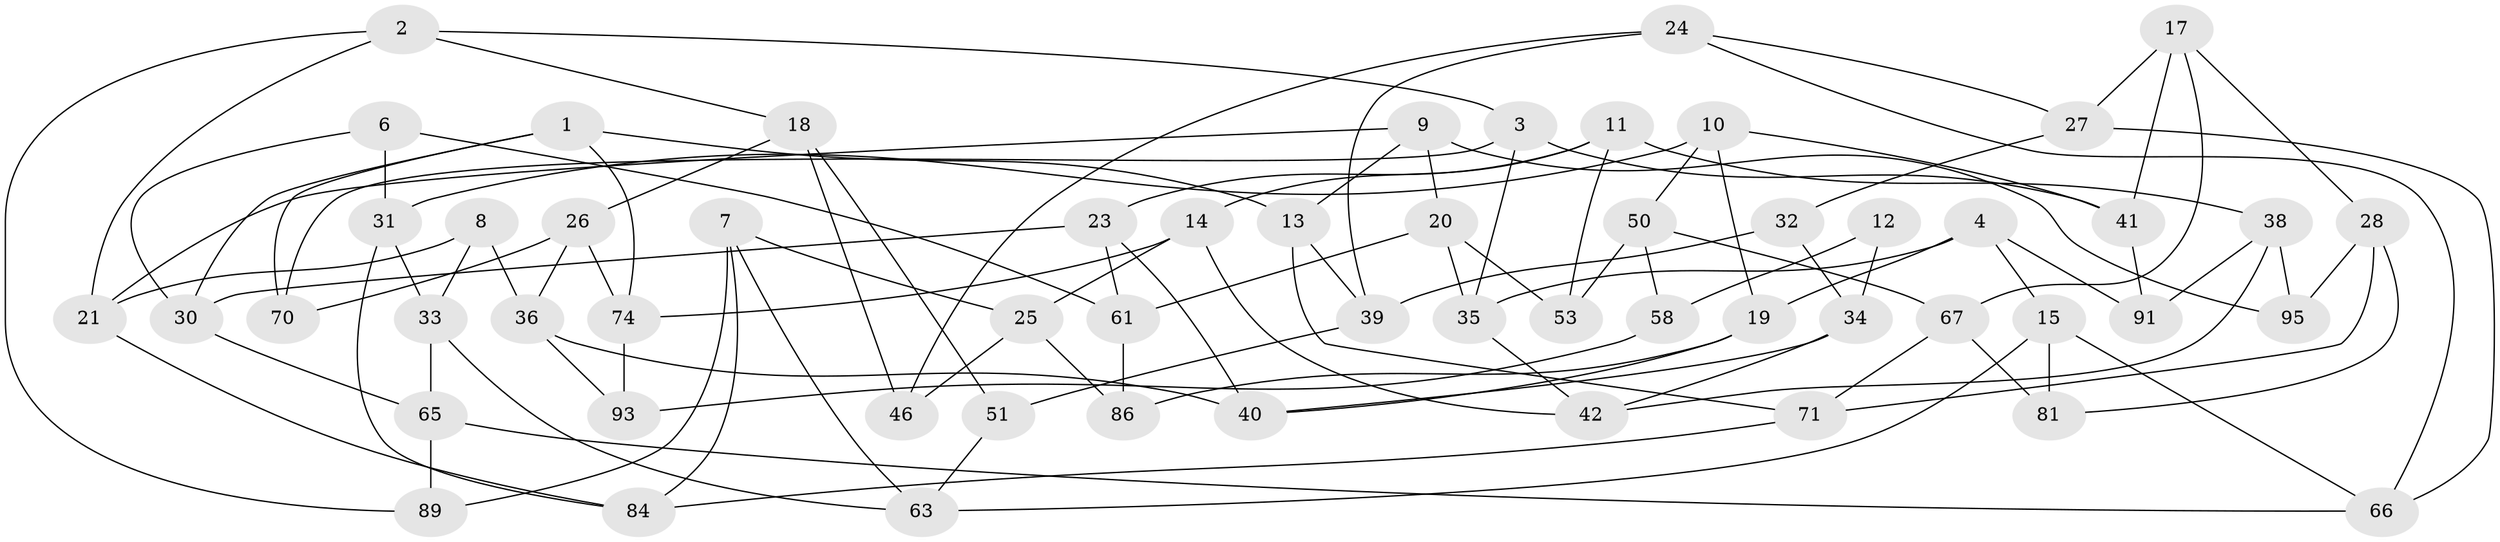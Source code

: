 // original degree distribution, {3: 1.0}
// Generated by graph-tools (version 1.1) at 2025/11/02/21/25 10:11:16]
// undirected, 57 vertices, 106 edges
graph export_dot {
graph [start="1"]
  node [color=gray90,style=filled];
  1 [super="+68"];
  2 [super="+5"];
  3 [super="+29"];
  4 [super="+83"];
  6;
  7 [super="+16"];
  8;
  9 [super="+44"];
  10 [super="+79"];
  11 [super="+80"];
  12;
  13 [super="+59"];
  14 [super="+52"];
  15 [super="+97"];
  17 [super="+73"];
  18 [super="+85"];
  19 [super="+22"];
  20 [super="+37"];
  21 [super="+54"];
  23 [super="+43"];
  24 [super="+62"];
  25 [super="+48"];
  26 [super="+94"];
  27 [super="+60"];
  28 [super="+45"];
  30 [super="+82"];
  31 [super="+75"];
  32;
  33 [super="+77"];
  34 [super="+49"];
  35 [super="+57"];
  36 [super="+64"];
  38 [super="+78"];
  39 [super="+76"];
  40 [super="+56"];
  41 [super="+47"];
  42 [super="+55"];
  46;
  50 [super="+87"];
  51;
  53;
  58 [super="+100"];
  61 [super="+72"];
  63 [super="+88"];
  65 [super="+92"];
  66 [super="+69"];
  67 [super="+96"];
  70;
  71 [super="+98"];
  74 [super="+90"];
  81;
  84 [super="+99"];
  86;
  89;
  91;
  93;
  95;
  1 -- 74;
  1 -- 30;
  1 -- 13;
  1 -- 70;
  2 -- 21;
  2 -- 18;
  2 -- 89;
  2 -- 3;
  3 -- 35;
  3 -- 41;
  3 -- 70;
  4 -- 15;
  4 -- 91;
  4 -- 19;
  4 -- 35;
  6 -- 61;
  6 -- 31;
  6 -- 30;
  7 -- 25;
  7 -- 63;
  7 -- 89;
  7 -- 84;
  8 -- 33;
  8 -- 21;
  8 -- 36;
  9 -- 13;
  9 -- 21;
  9 -- 20;
  9 -- 95;
  10 -- 50;
  10 -- 41;
  10 -- 19;
  10 -- 31;
  11 -- 53;
  11 -- 38;
  11 -- 14;
  11 -- 23;
  12 -- 58 [weight=2];
  12 -- 34;
  13 -- 39;
  13 -- 71;
  14 -- 25;
  14 -- 42;
  14 -- 74;
  15 -- 81;
  15 -- 66;
  15 -- 63;
  17 -- 67;
  17 -- 27;
  17 -- 28;
  17 -- 41;
  18 -- 46;
  18 -- 51;
  18 -- 26;
  19 -- 86;
  19 -- 40;
  20 -- 53;
  20 -- 35;
  20 -- 61;
  21 -- 84;
  23 -- 30;
  23 -- 40;
  23 -- 61;
  24 -- 27;
  24 -- 39;
  24 -- 66;
  24 -- 46;
  25 -- 46;
  25 -- 86;
  26 -- 70;
  26 -- 74;
  26 -- 36;
  27 -- 66;
  27 -- 32;
  28 -- 71;
  28 -- 81;
  28 -- 95;
  30 -- 65;
  31 -- 33;
  31 -- 84;
  32 -- 34;
  32 -- 39;
  33 -- 63;
  33 -- 65;
  34 -- 40;
  34 -- 42;
  35 -- 42;
  36 -- 40;
  36 -- 93;
  38 -- 91;
  38 -- 42;
  38 -- 95;
  39 -- 51;
  41 -- 91;
  50 -- 58;
  50 -- 53;
  50 -- 67;
  51 -- 63;
  58 -- 93;
  61 -- 86;
  65 -- 89;
  65 -- 66;
  67 -- 71;
  67 -- 81;
  71 -- 84;
  74 -- 93;
}

